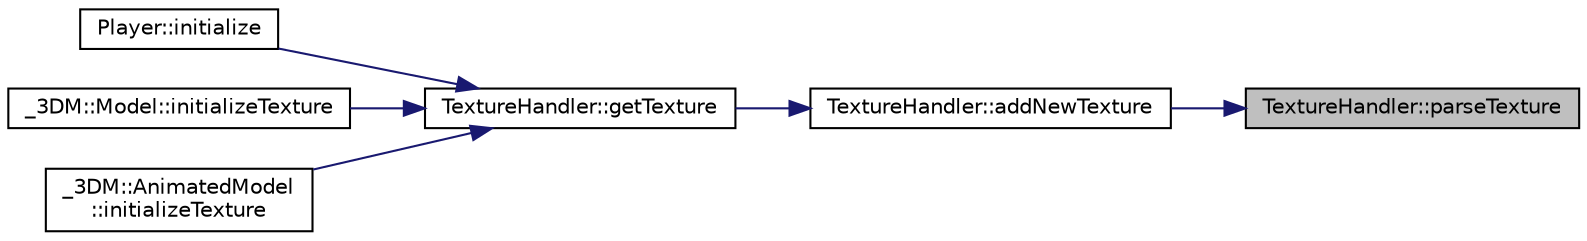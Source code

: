 digraph "TextureHandler::parseTexture"
{
 // INTERACTIVE_SVG=YES
 // LATEX_PDF_SIZE
  edge [fontname="Helvetica",fontsize="10",labelfontname="Helvetica",labelfontsize="10"];
  node [fontname="Helvetica",fontsize="10",shape=record];
  rankdir="RL";
  Node1 [label="TextureHandler::parseTexture",height=0.2,width=0.4,color="black", fillcolor="grey75", style="filled", fontcolor="black",tooltip=" "];
  Node1 -> Node2 [dir="back",color="midnightblue",fontsize="10",style="solid",fontname="Helvetica"];
  Node2 [label="TextureHandler::addNewTexture",height=0.2,width=0.4,color="black", fillcolor="white", style="filled",URL="$d7/d13/class_texture_handler.html#a7b2135a42ef0d0d83fcfe8cf8d61828e",tooltip=" "];
  Node2 -> Node3 [dir="back",color="midnightblue",fontsize="10",style="solid",fontname="Helvetica"];
  Node3 [label="TextureHandler::getTexture",height=0.2,width=0.4,color="black", fillcolor="white", style="filled",URL="$d7/d13/class_texture_handler.html#a85fb7e3ae43c7a58a288e7285b9e58bf",tooltip=" "];
  Node3 -> Node4 [dir="back",color="midnightblue",fontsize="10",style="solid",fontname="Helvetica"];
  Node4 [label="Player::initialize",height=0.2,width=0.4,color="black", fillcolor="white", style="filled",URL="$d8/d53/class_player.html#a74539e4ea62aea94ea420052bac78292",tooltip=" "];
  Node3 -> Node5 [dir="back",color="midnightblue",fontsize="10",style="solid",fontname="Helvetica"];
  Node5 [label="_3DM::Model::initializeTexture",height=0.2,width=0.4,color="black", fillcolor="white", style="filled",URL="$d3/d96/class__3_d_m_1_1_model.html#a4e709f9f65b099c0744e0fc21adeeb5d",tooltip=" "];
  Node3 -> Node6 [dir="back",color="midnightblue",fontsize="10",style="solid",fontname="Helvetica"];
  Node6 [label="_3DM::AnimatedModel\l::initializeTexture",height=0.2,width=0.4,color="black", fillcolor="white", style="filled",URL="$de/d92/class__3_d_m_1_1_animated_model.html#a45567581e2a85fd3e8358d43028ec8a7",tooltip=" "];
}
